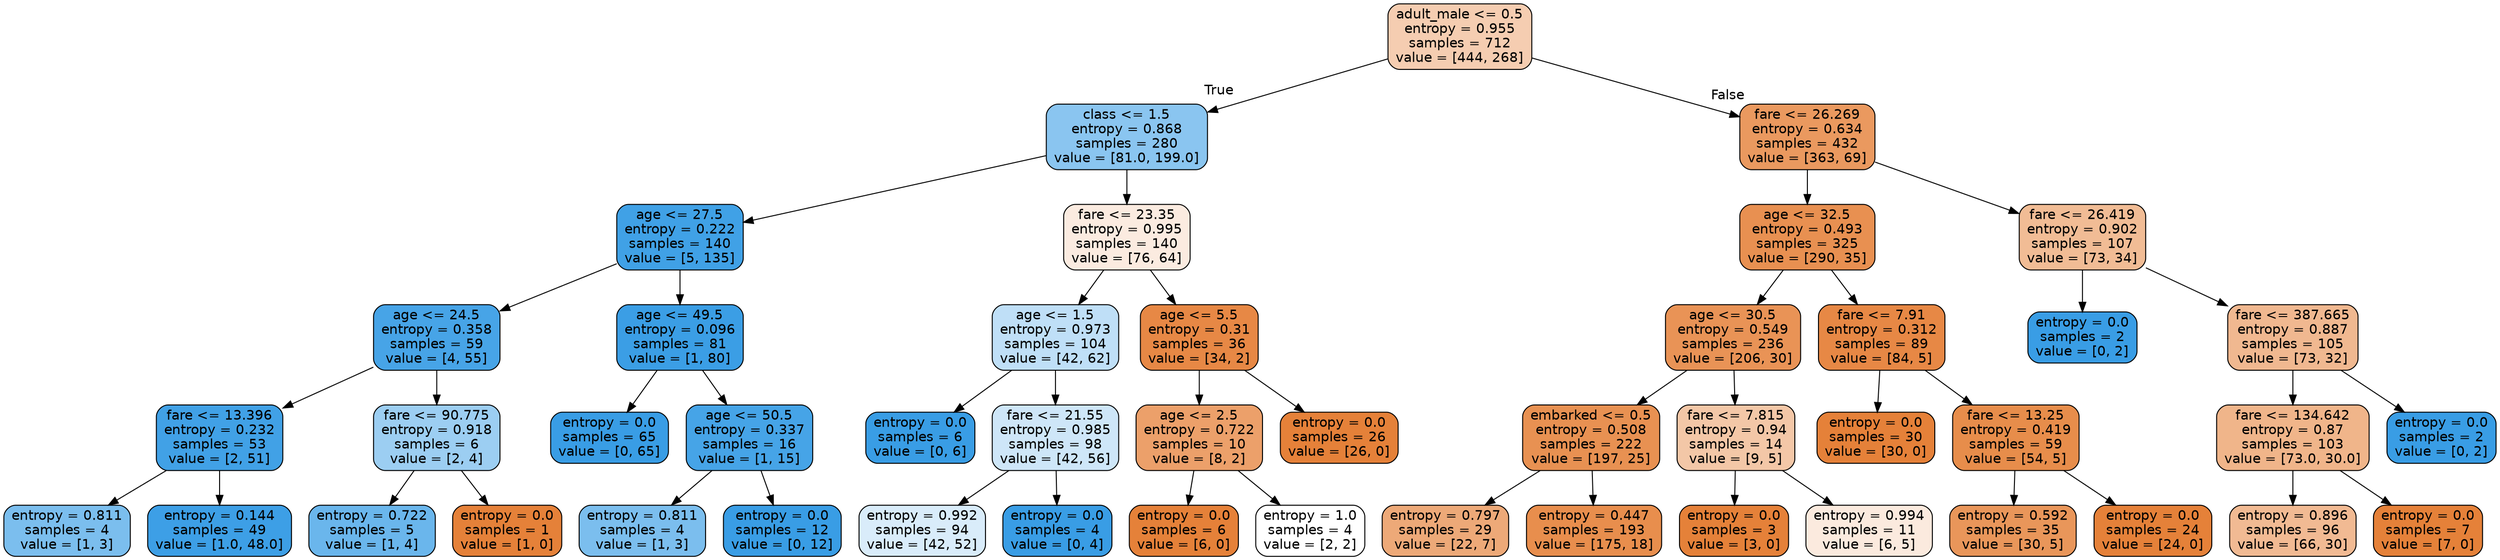 digraph Tree {
node [shape=box, style="filled, rounded", color="black", fontname="helvetica"] ;
edge [fontname="helvetica"] ;
0 [label="adult_male <= 0.5\nentropy = 0.955\nsamples = 712\nvalue = [444, 268]", fillcolor="#f5cdb1"] ;
1 [label="class <= 1.5\nentropy = 0.868\nsamples = 280\nvalue = [81.0, 199.0]", fillcolor="#8ac5f0"] ;
0 -> 1 [labeldistance=2.5, labelangle=45, headlabel="True"] ;
2 [label="age <= 27.5\nentropy = 0.222\nsamples = 140\nvalue = [5, 135]", fillcolor="#40a1e6"] ;
1 -> 2 ;
3 [label="age <= 24.5\nentropy = 0.358\nsamples = 59\nvalue = [4, 55]", fillcolor="#47a4e7"] ;
2 -> 3 ;
4 [label="fare <= 13.396\nentropy = 0.232\nsamples = 53\nvalue = [2, 51]", fillcolor="#41a1e6"] ;
3 -> 4 ;
5 [label="entropy = 0.811\nsamples = 4\nvalue = [1, 3]", fillcolor="#7bbeee"] ;
4 -> 5 ;
6 [label="entropy = 0.144\nsamples = 49\nvalue = [1.0, 48.0]", fillcolor="#3d9fe6"] ;
4 -> 6 ;
7 [label="fare <= 90.775\nentropy = 0.918\nsamples = 6\nvalue = [2, 4]", fillcolor="#9ccef2"] ;
3 -> 7 ;
8 [label="entropy = 0.722\nsamples = 5\nvalue = [1, 4]", fillcolor="#6ab6ec"] ;
7 -> 8 ;
9 [label="entropy = 0.0\nsamples = 1\nvalue = [1, 0]", fillcolor="#e58139"] ;
7 -> 9 ;
10 [label="age <= 49.5\nentropy = 0.096\nsamples = 81\nvalue = [1, 80]", fillcolor="#3b9ee5"] ;
2 -> 10 ;
11 [label="entropy = 0.0\nsamples = 65\nvalue = [0, 65]", fillcolor="#399de5"] ;
10 -> 11 ;
12 [label="age <= 50.5\nentropy = 0.337\nsamples = 16\nvalue = [1, 15]", fillcolor="#46a4e7"] ;
10 -> 12 ;
13 [label="entropy = 0.811\nsamples = 4\nvalue = [1, 3]", fillcolor="#7bbeee"] ;
12 -> 13 ;
14 [label="entropy = 0.0\nsamples = 12\nvalue = [0, 12]", fillcolor="#399de5"] ;
12 -> 14 ;
15 [label="fare <= 23.35\nentropy = 0.995\nsamples = 140\nvalue = [76, 64]", fillcolor="#fbebe0"] ;
1 -> 15 ;
16 [label="age <= 1.5\nentropy = 0.973\nsamples = 104\nvalue = [42, 62]", fillcolor="#bfdff7"] ;
15 -> 16 ;
17 [label="entropy = 0.0\nsamples = 6\nvalue = [0, 6]", fillcolor="#399de5"] ;
16 -> 17 ;
18 [label="fare <= 21.55\nentropy = 0.985\nsamples = 98\nvalue = [42, 56]", fillcolor="#cee6f8"] ;
16 -> 18 ;
19 [label="entropy = 0.992\nsamples = 94\nvalue = [42, 52]", fillcolor="#d9ecfa"] ;
18 -> 19 ;
20 [label="entropy = 0.0\nsamples = 4\nvalue = [0, 4]", fillcolor="#399de5"] ;
18 -> 20 ;
21 [label="age <= 5.5\nentropy = 0.31\nsamples = 36\nvalue = [34, 2]", fillcolor="#e78845"] ;
15 -> 21 ;
22 [label="age <= 2.5\nentropy = 0.722\nsamples = 10\nvalue = [8, 2]", fillcolor="#eca06a"] ;
21 -> 22 ;
23 [label="entropy = 0.0\nsamples = 6\nvalue = [6, 0]", fillcolor="#e58139"] ;
22 -> 23 ;
24 [label="entropy = 1.0\nsamples = 4\nvalue = [2, 2]", fillcolor="#ffffff"] ;
22 -> 24 ;
25 [label="entropy = 0.0\nsamples = 26\nvalue = [26, 0]", fillcolor="#e58139"] ;
21 -> 25 ;
26 [label="fare <= 26.269\nentropy = 0.634\nsamples = 432\nvalue = [363, 69]", fillcolor="#ea995f"] ;
0 -> 26 [labeldistance=2.5, labelangle=-45, headlabel="False"] ;
27 [label="age <= 32.5\nentropy = 0.493\nsamples = 325\nvalue = [290, 35]", fillcolor="#e89051"] ;
26 -> 27 ;
28 [label="age <= 30.5\nentropy = 0.549\nsamples = 236\nvalue = [206, 30]", fillcolor="#e99356"] ;
27 -> 28 ;
29 [label="embarked <= 0.5\nentropy = 0.508\nsamples = 222\nvalue = [197, 25]", fillcolor="#e89152"] ;
28 -> 29 ;
30 [label="entropy = 0.797\nsamples = 29\nvalue = [22, 7]", fillcolor="#eda978"] ;
29 -> 30 ;
31 [label="entropy = 0.447\nsamples = 193\nvalue = [175, 18]", fillcolor="#e88e4d"] ;
29 -> 31 ;
32 [label="fare <= 7.815\nentropy = 0.94\nsamples = 14\nvalue = [9, 5]", fillcolor="#f3c7a7"] ;
28 -> 32 ;
33 [label="entropy = 0.0\nsamples = 3\nvalue = [3, 0]", fillcolor="#e58139"] ;
32 -> 33 ;
34 [label="entropy = 0.994\nsamples = 11\nvalue = [6, 5]", fillcolor="#fbeade"] ;
32 -> 34 ;
35 [label="fare <= 7.91\nentropy = 0.312\nsamples = 89\nvalue = [84, 5]", fillcolor="#e78845"] ;
27 -> 35 ;
36 [label="entropy = 0.0\nsamples = 30\nvalue = [30, 0]", fillcolor="#e58139"] ;
35 -> 36 ;
37 [label="fare <= 13.25\nentropy = 0.419\nsamples = 59\nvalue = [54, 5]", fillcolor="#e78d4b"] ;
35 -> 37 ;
38 [label="entropy = 0.592\nsamples = 35\nvalue = [30, 5]", fillcolor="#e9965a"] ;
37 -> 38 ;
39 [label="entropy = 0.0\nsamples = 24\nvalue = [24, 0]", fillcolor="#e58139"] ;
37 -> 39 ;
40 [label="fare <= 26.419\nentropy = 0.902\nsamples = 107\nvalue = [73, 34]", fillcolor="#f1bc95"] ;
26 -> 40 ;
41 [label="entropy = 0.0\nsamples = 2\nvalue = [0, 2]", fillcolor="#399de5"] ;
40 -> 41 ;
42 [label="fare <= 387.665\nentropy = 0.887\nsamples = 105\nvalue = [73, 32]", fillcolor="#f0b890"] ;
40 -> 42 ;
43 [label="fare <= 134.642\nentropy = 0.87\nsamples = 103\nvalue = [73.0, 30.0]", fillcolor="#f0b58a"] ;
42 -> 43 ;
44 [label="entropy = 0.896\nsamples = 96\nvalue = [66, 30]", fillcolor="#f1ba93"] ;
43 -> 44 ;
45 [label="entropy = 0.0\nsamples = 7\nvalue = [7, 0]", fillcolor="#e58139"] ;
43 -> 45 ;
46 [label="entropy = 0.0\nsamples = 2\nvalue = [0, 2]", fillcolor="#399de5"] ;
42 -> 46 ;
}